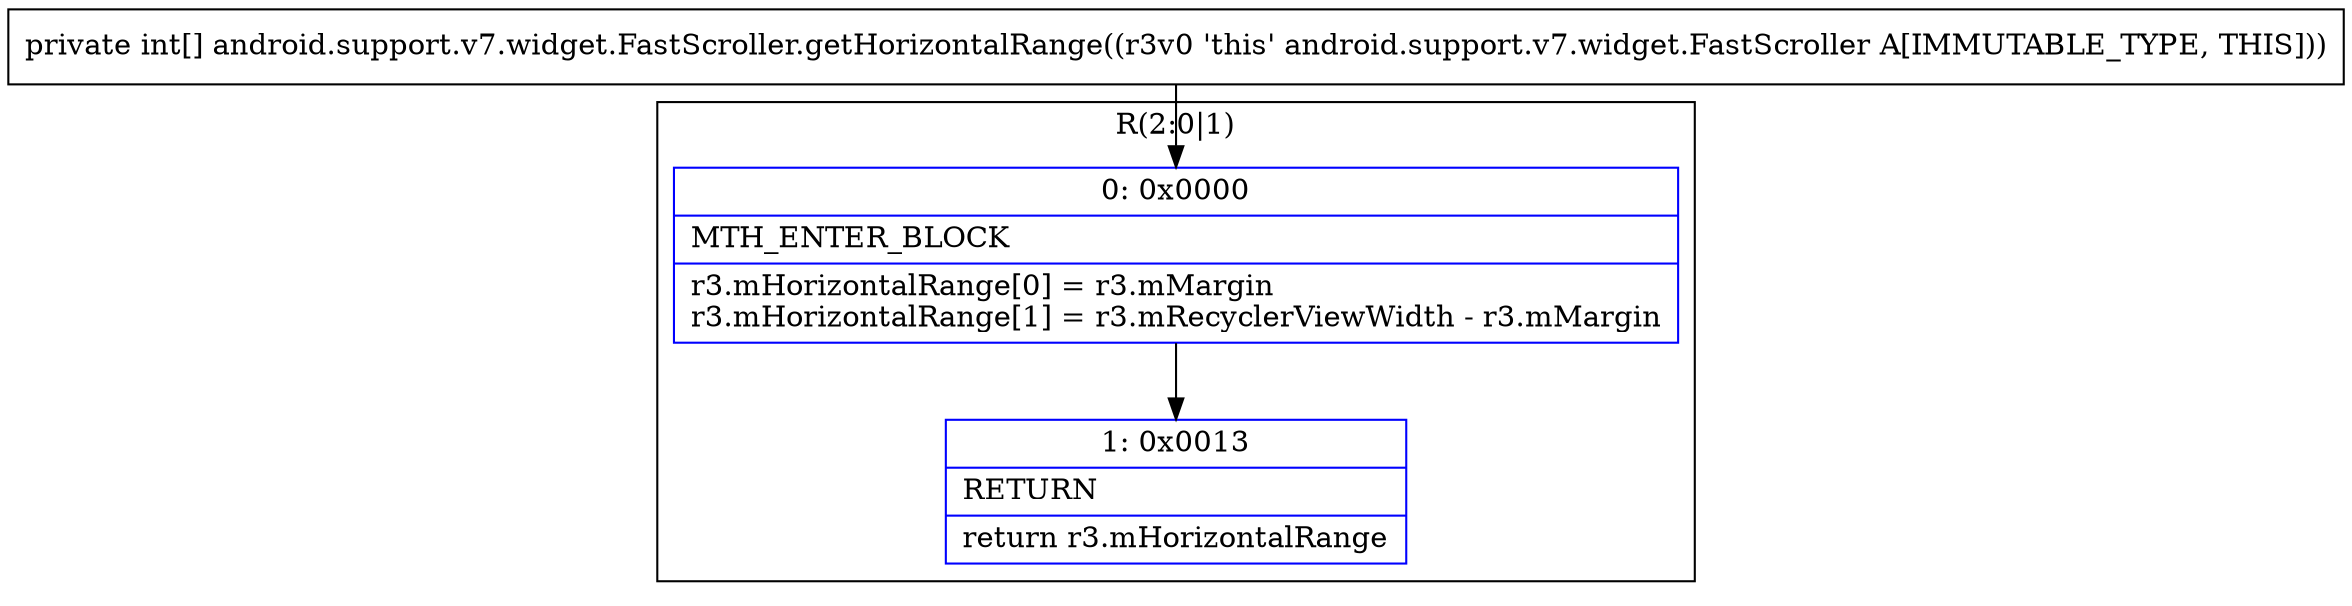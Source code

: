 digraph "CFG forandroid.support.v7.widget.FastScroller.getHorizontalRange()[I" {
subgraph cluster_Region_1310212055 {
label = "R(2:0|1)";
node [shape=record,color=blue];
Node_0 [shape=record,label="{0\:\ 0x0000|MTH_ENTER_BLOCK\l|r3.mHorizontalRange[0] = r3.mMargin\lr3.mHorizontalRange[1] = r3.mRecyclerViewWidth \- r3.mMargin\l}"];
Node_1 [shape=record,label="{1\:\ 0x0013|RETURN\l|return r3.mHorizontalRange\l}"];
}
MethodNode[shape=record,label="{private int[] android.support.v7.widget.FastScroller.getHorizontalRange((r3v0 'this' android.support.v7.widget.FastScroller A[IMMUTABLE_TYPE, THIS])) }"];
MethodNode -> Node_0;
Node_0 -> Node_1;
}

